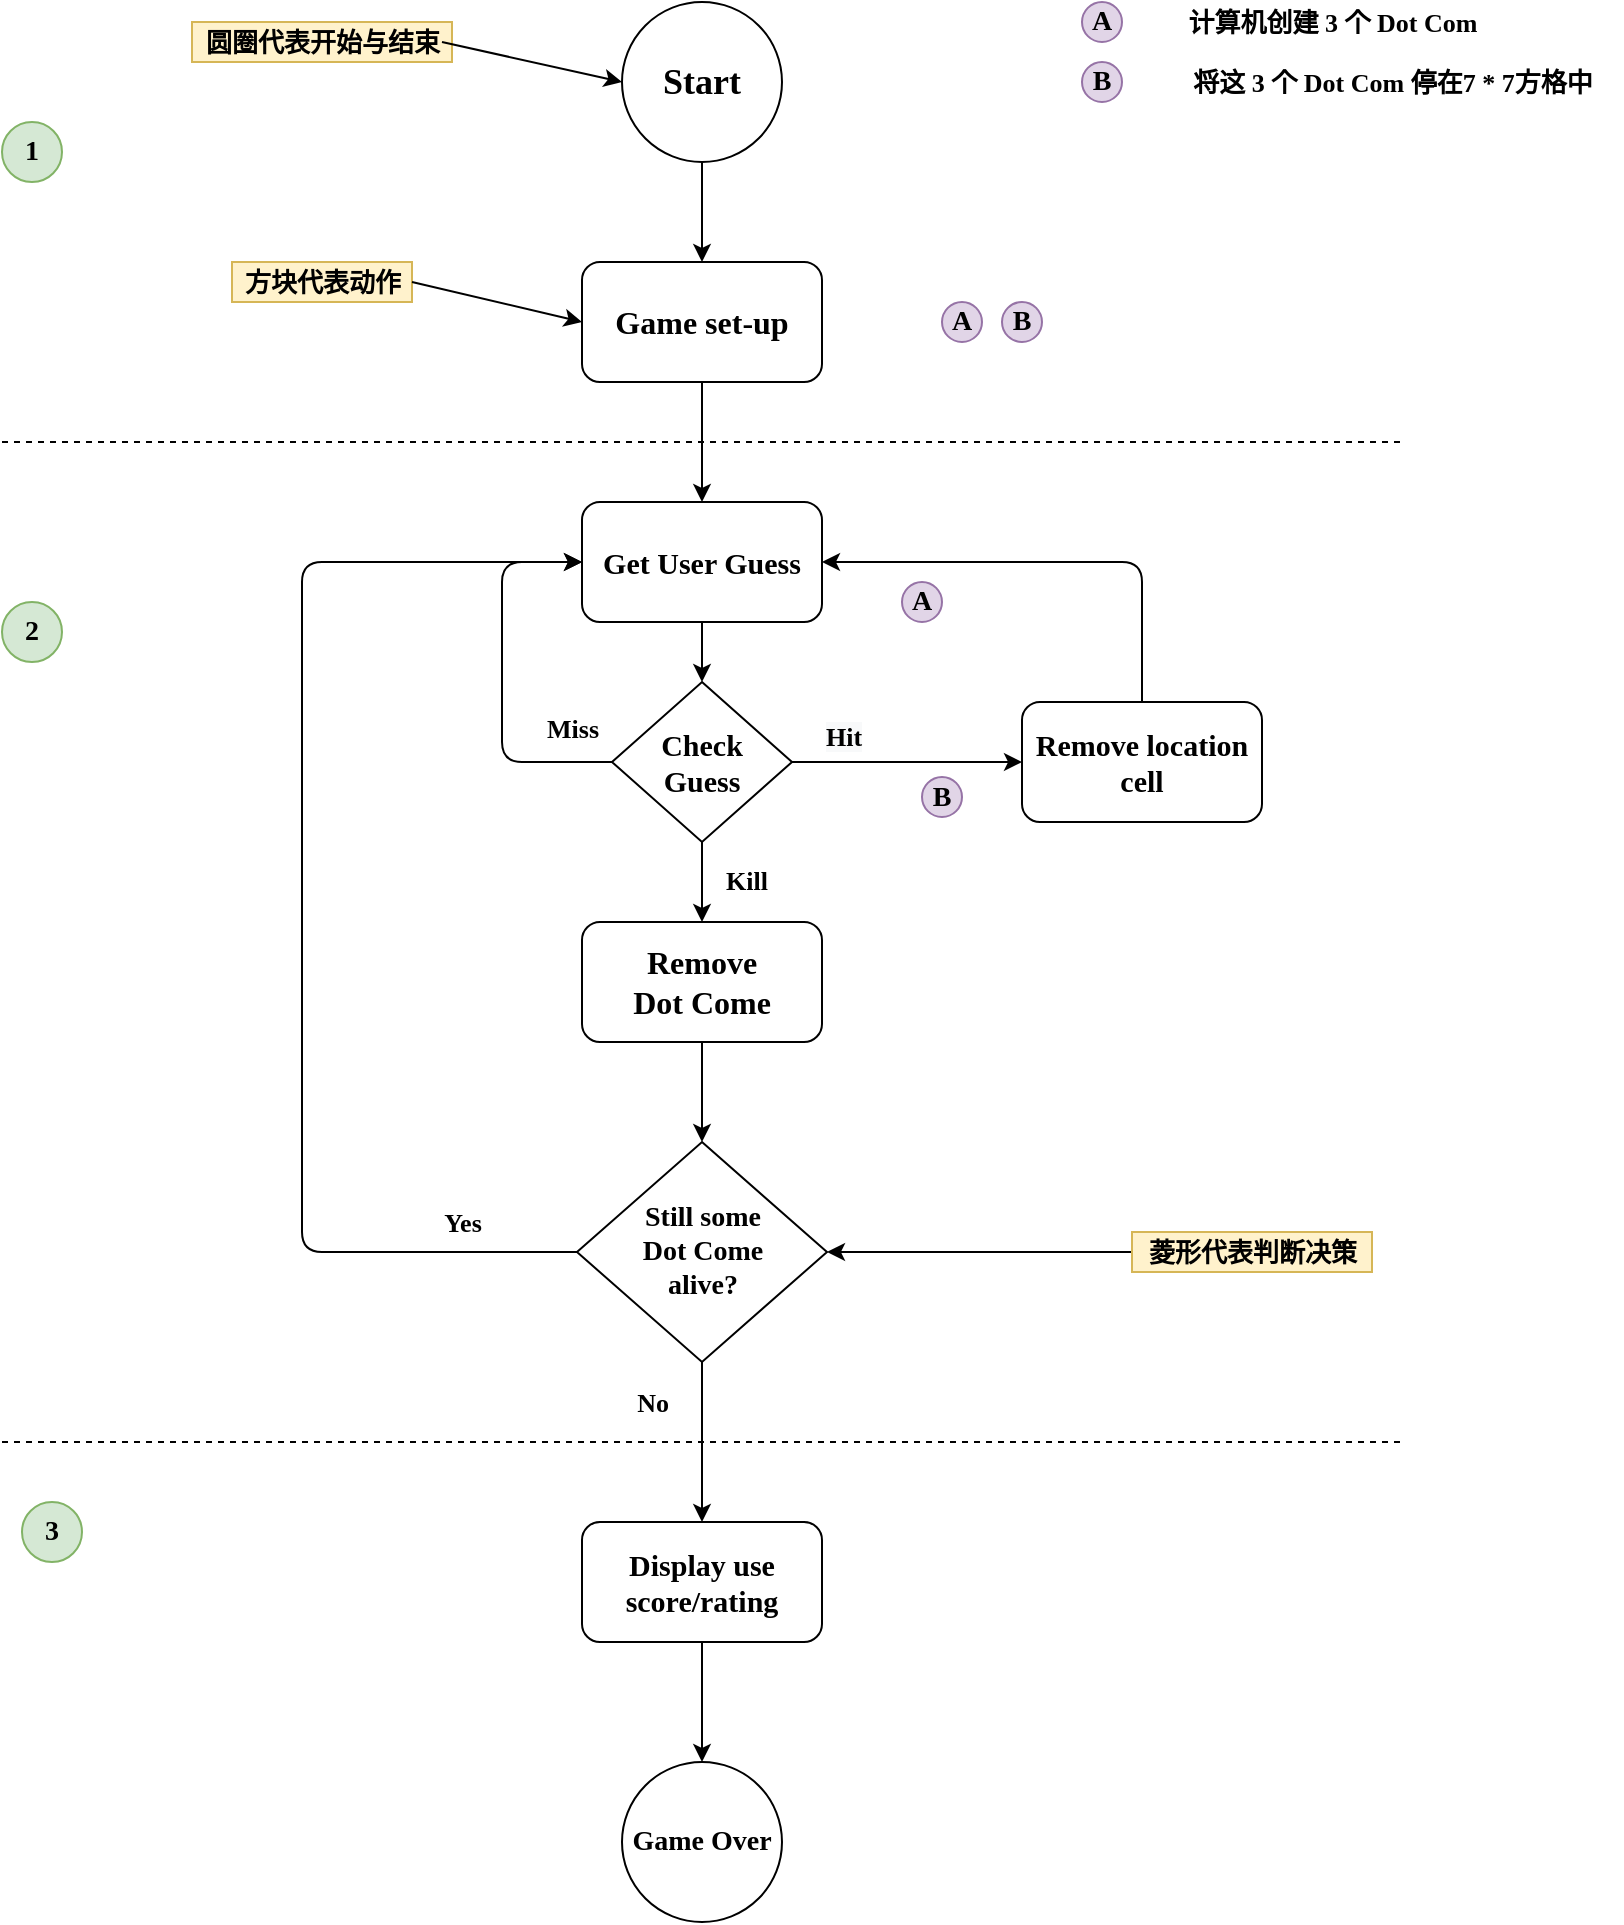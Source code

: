 <mxfile version="13.2.2" type="device"><diagram id="BOVOnZ4LHmSLqI1V3b6U" name="第 1 页"><mxGraphModel dx="1038" dy="647" grid="1" gridSize="10" guides="1" tooltips="1" connect="1" arrows="1" fold="1" page="1" pageScale="1" pageWidth="827" pageHeight="1169" math="0" shadow="0"><root><mxCell id="0"/><mxCell id="1" parent="0"/><mxCell id="Ig7sZ0mWqED4hsLJkAs0-1" value="&lt;b&gt;&lt;font face=&quot;Comic Sans MS&quot; style=&quot;font-size: 18px&quot;&gt;Start&lt;/font&gt;&lt;/b&gt;" style="ellipse;whiteSpace=wrap;html=1;aspect=fixed;" vertex="1" parent="1"><mxGeometry x="360" y="20" width="80" height="80" as="geometry"/></mxCell><mxCell id="Ig7sZ0mWqED4hsLJkAs0-3" value="&lt;b&gt;&lt;font face=&quot;Comic Sans MS&quot; style=&quot;font-size: 16px&quot;&gt;Game set-up&lt;/font&gt;&lt;/b&gt;" style="rounded=1;whiteSpace=wrap;html=1;" vertex="1" parent="1"><mxGeometry x="340" y="150" width="120" height="60" as="geometry"/></mxCell><mxCell id="Ig7sZ0mWqED4hsLJkAs0-4" value="" style="endArrow=classic;html=1;" edge="1" parent="1" target="Ig7sZ0mWqED4hsLJkAs0-3"><mxGeometry width="50" height="50" relative="1" as="geometry"><mxPoint x="400" y="100" as="sourcePoint"/><mxPoint x="450" y="50" as="targetPoint"/></mxGeometry></mxCell><mxCell id="Ig7sZ0mWqED4hsLJkAs0-7" value="&lt;font style=&quot;font-size: 13px&quot; face=&quot;Georgia&quot;&gt;&lt;b&gt;圆圈代表开始与结束&lt;/b&gt;&lt;/font&gt;" style="text;html=1;align=center;verticalAlign=middle;resizable=0;points=[];autosize=1;fillColor=#fff2cc;strokeColor=#d6b656;" vertex="1" parent="1"><mxGeometry x="145" y="30" width="130" height="20" as="geometry"/></mxCell><mxCell id="Ig7sZ0mWqED4hsLJkAs0-8" value="" style="endArrow=classic;html=1;entryX=0;entryY=0.5;entryDx=0;entryDy=0;" edge="1" parent="1" target="Ig7sZ0mWqED4hsLJkAs0-1"><mxGeometry width="50" height="50" relative="1" as="geometry"><mxPoint x="270" y="40" as="sourcePoint"/><mxPoint x="320" y="-10" as="targetPoint"/></mxGeometry></mxCell><mxCell id="Ig7sZ0mWqED4hsLJkAs0-9" value="方块代表动作" style="text;html=1;align=center;verticalAlign=middle;resizable=0;points=[];autosize=1;fillColor=#fff2cc;strokeColor=#d6b656;fontFamily=Georgia;fontStyle=1;fontSize=13;" vertex="1" parent="1"><mxGeometry x="165" y="150" width="90" height="20" as="geometry"/></mxCell><mxCell id="Ig7sZ0mWqED4hsLJkAs0-10" value="" style="endArrow=classic;html=1;fontFamily=Georgia;fontSize=13;entryX=0;entryY=0.5;entryDx=0;entryDy=0;" edge="1" parent="1" target="Ig7sZ0mWqED4hsLJkAs0-3"><mxGeometry width="50" height="50" relative="1" as="geometry"><mxPoint x="255" y="160" as="sourcePoint"/><mxPoint x="305" y="110" as="targetPoint"/></mxGeometry></mxCell><mxCell id="Ig7sZ0mWqED4hsLJkAs0-11" value="" style="endArrow=none;dashed=1;html=1;fontFamily=Georgia;fontSize=13;fontStyle=1" edge="1" parent="1"><mxGeometry width="50" height="50" relative="1" as="geometry"><mxPoint x="50" y="240" as="sourcePoint"/><mxPoint x="750" y="240" as="targetPoint"/></mxGeometry></mxCell><mxCell id="Ig7sZ0mWqED4hsLJkAs0-12" value="&lt;font face=&quot;Comic Sans MS&quot; size=&quot;1&quot;&gt;&lt;b style=&quot;font-size: 15px&quot;&gt;Get User Guess&lt;/b&gt;&lt;/font&gt;" style="rounded=1;whiteSpace=wrap;html=1;fontFamily=Georgia;fontSize=13;" vertex="1" parent="1"><mxGeometry x="340" y="270" width="120" height="60" as="geometry"/></mxCell><mxCell id="Ig7sZ0mWqED4hsLJkAs0-13" value="" style="endArrow=classic;html=1;fontFamily=Georgia;fontSize=13;exitX=0.5;exitY=1;exitDx=0;exitDy=0;entryX=0.5;entryY=0;entryDx=0;entryDy=0;" edge="1" parent="1" source="Ig7sZ0mWqED4hsLJkAs0-3" target="Ig7sZ0mWqED4hsLJkAs0-12"><mxGeometry width="50" height="50" relative="1" as="geometry"><mxPoint x="420" y="340" as="sourcePoint"/><mxPoint x="470" y="290" as="targetPoint"/></mxGeometry></mxCell><mxCell id="Ig7sZ0mWqED4hsLJkAs0-34" value="" style="edgeStyle=orthogonalEdgeStyle;rounded=0;orthogonalLoop=1;jettySize=auto;html=1;fontFamily=Georgia;fontSize=13;" edge="1" parent="1" source="Ig7sZ0mWqED4hsLJkAs0-14" target="Ig7sZ0mWqED4hsLJkAs0-33"><mxGeometry relative="1" as="geometry"/></mxCell><mxCell id="Ig7sZ0mWqED4hsLJkAs0-14" value="&lt;font face=&quot;Comic Sans MS&quot; style=&quot;font-size: 15px&quot;&gt;&lt;b&gt;Check&lt;br&gt;Guess&lt;/b&gt;&lt;/font&gt;" style="rhombus;whiteSpace=wrap;html=1;fontFamily=Georgia;fontSize=13;" vertex="1" parent="1"><mxGeometry x="355" y="360" width="90" height="80" as="geometry"/></mxCell><mxCell id="Ig7sZ0mWqED4hsLJkAs0-15" value="" style="endArrow=classic;html=1;fontFamily=Georgia;fontSize=13;exitX=0.5;exitY=1;exitDx=0;exitDy=0;entryX=0.5;entryY=0;entryDx=0;entryDy=0;" edge="1" parent="1" source="Ig7sZ0mWqED4hsLJkAs0-12" target="Ig7sZ0mWqED4hsLJkAs0-14"><mxGeometry width="50" height="50" relative="1" as="geometry"><mxPoint x="420" y="490" as="sourcePoint"/><mxPoint x="470" y="440" as="targetPoint"/></mxGeometry></mxCell><mxCell id="Ig7sZ0mWqED4hsLJkAs0-16" value="&lt;font face=&quot;Comic Sans MS&quot; size=&quot;1&quot;&gt;&lt;b style=&quot;font-size: 14px&quot;&gt;A&lt;/b&gt;&lt;/font&gt;" style="ellipse;whiteSpace=wrap;html=1;aspect=fixed;fontFamily=Georgia;fontSize=13;fillColor=#e1d5e7;strokeColor=#9673a6;" vertex="1" parent="1"><mxGeometry x="520" y="170" width="20" height="20" as="geometry"/></mxCell><mxCell id="Ig7sZ0mWqED4hsLJkAs0-17" value="&lt;font face=&quot;Comic Sans MS&quot; size=&quot;1&quot;&gt;&lt;b style=&quot;font-size: 14px&quot;&gt;B&lt;/b&gt;&lt;/font&gt;" style="ellipse;whiteSpace=wrap;html=1;aspect=fixed;fontFamily=Georgia;fontSize=13;fillColor=#e1d5e7;strokeColor=#9673a6;" vertex="1" parent="1"><mxGeometry x="550" y="170" width="20" height="20" as="geometry"/></mxCell><mxCell id="Ig7sZ0mWqED4hsLJkAs0-18" value="&lt;font face=&quot;Comic Sans MS&quot; size=&quot;1&quot;&gt;&lt;b style=&quot;font-size: 14px&quot;&gt;A&lt;/b&gt;&lt;/font&gt;" style="ellipse;whiteSpace=wrap;html=1;aspect=fixed;fontFamily=Georgia;fontSize=13;fillColor=#e1d5e7;strokeColor=#9673a6;" vertex="1" parent="1"><mxGeometry x="590" y="20" width="20" height="20" as="geometry"/></mxCell><mxCell id="Ig7sZ0mWqED4hsLJkAs0-19" value="&lt;b&gt;计算机创建 3 个 Dot Com&lt;/b&gt;" style="text;html=1;align=center;verticalAlign=middle;resizable=0;points=[];autosize=1;fontSize=13;fontFamily=Georgia;" vertex="1" parent="1"><mxGeometry x="630" y="20" width="170" height="20" as="geometry"/></mxCell><mxCell id="Ig7sZ0mWqED4hsLJkAs0-20" value="&lt;b&gt;将这 3 个 Dot Com 停在7 * 7方格中&lt;/b&gt;" style="text;html=1;align=center;verticalAlign=middle;resizable=0;points=[];autosize=1;fontSize=13;fontFamily=Georgia;" vertex="1" parent="1"><mxGeometry x="630" y="50" width="230" height="20" as="geometry"/></mxCell><mxCell id="Ig7sZ0mWqED4hsLJkAs0-21" value="&lt;font face=&quot;Comic Sans MS&quot; size=&quot;1&quot;&gt;&lt;b style=&quot;font-size: 14px&quot;&gt;B&lt;/b&gt;&lt;/font&gt;" style="ellipse;whiteSpace=wrap;html=1;aspect=fixed;fontFamily=Georgia;fontSize=13;fillColor=#e1d5e7;strokeColor=#9673a6;" vertex="1" parent="1"><mxGeometry x="590" y="50" width="20" height="20" as="geometry"/></mxCell><mxCell id="Ig7sZ0mWqED4hsLJkAs0-22" value="&lt;font face=&quot;Comic Sans MS&quot; style=&quot;font-size: 15px&quot;&gt;&lt;b&gt;Remove location cell&lt;/b&gt;&lt;/font&gt;" style="rounded=1;whiteSpace=wrap;html=1;fontFamily=Georgia;fontSize=13;" vertex="1" parent="1"><mxGeometry x="560" y="370" width="120" height="60" as="geometry"/></mxCell><mxCell id="Ig7sZ0mWqED4hsLJkAs0-23" value="" style="endArrow=classic;html=1;fontFamily=Georgia;fontSize=13;exitX=1;exitY=0.5;exitDx=0;exitDy=0;entryX=0;entryY=0.5;entryDx=0;entryDy=0;" edge="1" parent="1" source="Ig7sZ0mWqED4hsLJkAs0-14" target="Ig7sZ0mWqED4hsLJkAs0-22"><mxGeometry width="50" height="50" relative="1" as="geometry"><mxPoint x="430" y="590" as="sourcePoint"/><mxPoint x="480" y="540" as="targetPoint"/></mxGeometry></mxCell><mxCell id="Ig7sZ0mWqED4hsLJkAs0-24" value="" style="endArrow=classic;html=1;fontFamily=Georgia;fontSize=13;exitX=0.5;exitY=0;exitDx=0;exitDy=0;entryX=1;entryY=0.5;entryDx=0;entryDy=0;" edge="1" parent="1" source="Ig7sZ0mWqED4hsLJkAs0-22" target="Ig7sZ0mWqED4hsLJkAs0-12"><mxGeometry width="50" height="50" relative="1" as="geometry"><mxPoint x="430" y="590" as="sourcePoint"/><mxPoint x="480" y="540" as="targetPoint"/><Array as="points"><mxPoint x="620" y="300"/></Array></mxGeometry></mxCell><mxCell id="Ig7sZ0mWqED4hsLJkAs0-25" value="&lt;font face=&quot;Comic Sans MS&quot; size=&quot;1&quot;&gt;&lt;b style=&quot;font-size: 14px&quot;&gt;A&lt;/b&gt;&lt;/font&gt;" style="ellipse;whiteSpace=wrap;html=1;aspect=fixed;fontFamily=Georgia;fontSize=13;fillColor=#e1d5e7;strokeColor=#9673a6;" vertex="1" parent="1"><mxGeometry x="500" y="310" width="20" height="20" as="geometry"/></mxCell><mxCell id="Ig7sZ0mWqED4hsLJkAs0-28" value="&lt;font face=&quot;Comic Sans MS&quot;&gt;&lt;span style=&quot;font-size: 14px&quot;&gt;&lt;b&gt;1&lt;/b&gt;&lt;/span&gt;&lt;/font&gt;" style="ellipse;whiteSpace=wrap;html=1;aspect=fixed;fontFamily=Georgia;fontSize=13;fillColor=#d5e8d4;strokeColor=#82b366;" vertex="1" parent="1"><mxGeometry x="50" y="80" width="30" height="30" as="geometry"/></mxCell><mxCell id="Ig7sZ0mWqED4hsLJkAs0-29" value="&lt;font face=&quot;Comic Sans MS&quot;&gt;&lt;span style=&quot;font-size: 14px&quot;&gt;&lt;b&gt;2&lt;/b&gt;&lt;/span&gt;&lt;/font&gt;" style="ellipse;whiteSpace=wrap;html=1;aspect=fixed;fontFamily=Georgia;fontSize=13;fillColor=#d5e8d4;strokeColor=#82b366;" vertex="1" parent="1"><mxGeometry x="50" y="320" width="30" height="30" as="geometry"/></mxCell><mxCell id="Ig7sZ0mWqED4hsLJkAs0-30" value="" style="endArrow=classic;html=1;fontFamily=Georgia;fontSize=13;exitX=0;exitY=0.5;exitDx=0;exitDy=0;entryX=0;entryY=0.5;entryDx=0;entryDy=0;" edge="1" parent="1" source="Ig7sZ0mWqED4hsLJkAs0-14" target="Ig7sZ0mWqED4hsLJkAs0-12"><mxGeometry width="50" height="50" relative="1" as="geometry"><mxPoint x="430" y="290" as="sourcePoint"/><mxPoint x="480" y="240" as="targetPoint"/><Array as="points"><mxPoint x="300" y="400"/><mxPoint x="300" y="300"/></Array></mxGeometry></mxCell><mxCell id="Ig7sZ0mWqED4hsLJkAs0-31" value="&lt;b style=&quot;font-family: &amp;#34;comic sans ms&amp;#34;&quot;&gt;Miss&lt;/b&gt;" style="text;html=1;align=center;verticalAlign=middle;resizable=0;points=[];autosize=1;fontSize=13;fontFamily=Georgia;" vertex="1" parent="1"><mxGeometry x="315" y="372.5" width="40" height="20" as="geometry"/></mxCell><mxCell id="Ig7sZ0mWqED4hsLJkAs0-32" value="&lt;b style=&quot;color: rgb(0 , 0 , 0) ; font-family: &amp;#34;comic sans ms&amp;#34; ; font-size: 13px ; font-style: normal ; letter-spacing: normal ; text-align: center ; text-indent: 0px ; text-transform: none ; word-spacing: 0px ; background-color: rgb(248 , 249 , 250)&quot;&gt;Hit&lt;/b&gt;" style="text;whiteSpace=wrap;html=1;fontSize=13;fontFamily=Georgia;" vertex="1" parent="1"><mxGeometry x="460" y="372.5" width="30" height="35" as="geometry"/></mxCell><mxCell id="Ig7sZ0mWqED4hsLJkAs0-37" value="" style="edgeStyle=orthogonalEdgeStyle;rounded=0;orthogonalLoop=1;jettySize=auto;html=1;fontFamily=Georgia;fontSize=13;" edge="1" parent="1" source="Ig7sZ0mWqED4hsLJkAs0-33" target="Ig7sZ0mWqED4hsLJkAs0-36"><mxGeometry relative="1" as="geometry"/></mxCell><mxCell id="Ig7sZ0mWqED4hsLJkAs0-33" value="&lt;font face=&quot;Comic Sans MS&quot; style=&quot;font-size: 16px&quot;&gt;&lt;b&gt;Remove&lt;br&gt;Dot Come&lt;/b&gt;&lt;/font&gt;" style="rounded=1;whiteSpace=wrap;html=1;fontFamily=Georgia;fontSize=13;" vertex="1" parent="1"><mxGeometry x="340" y="480" width="120" height="60" as="geometry"/></mxCell><mxCell id="Ig7sZ0mWqED4hsLJkAs0-35" value="&lt;div style=&quot;text-align: center&quot;&gt;&lt;span&gt;&lt;font face=&quot;comic sans ms&quot;&gt;&lt;b&gt;Kill&lt;/b&gt;&lt;/font&gt;&lt;/span&gt;&lt;/div&gt;" style="text;whiteSpace=wrap;html=1;fontSize=13;fontFamily=Georgia;" vertex="1" parent="1"><mxGeometry x="410" y="445" width="30" height="35" as="geometry"/></mxCell><mxCell id="Ig7sZ0mWqED4hsLJkAs0-45" value="" style="edgeStyle=orthogonalEdgeStyle;rounded=0;orthogonalLoop=1;jettySize=auto;html=1;fontFamily=Georgia;fontSize=13;" edge="1" parent="1" source="Ig7sZ0mWqED4hsLJkAs0-36" target="Ig7sZ0mWqED4hsLJkAs0-43"><mxGeometry relative="1" as="geometry"/></mxCell><mxCell id="Ig7sZ0mWqED4hsLJkAs0-36" value="&lt;font face=&quot;Comic Sans MS&quot; style=&quot;font-size: 14px&quot;&gt;&lt;b&gt;Still some&lt;br&gt;Dot Come&lt;br&gt;alive?&lt;/b&gt;&lt;/font&gt;" style="rhombus;whiteSpace=wrap;html=1;fontFamily=Georgia;fontSize=13;" vertex="1" parent="1"><mxGeometry x="337.5" y="590" width="125" height="110" as="geometry"/></mxCell><mxCell id="Ig7sZ0mWqED4hsLJkAs0-40" value="" style="edgeStyle=orthogonalEdgeStyle;rounded=0;orthogonalLoop=1;jettySize=auto;html=1;fontFamily=Georgia;fontSize=13;entryX=1;entryY=0.5;entryDx=0;entryDy=0;" edge="1" parent="1" source="Ig7sZ0mWqED4hsLJkAs0-38" target="Ig7sZ0mWqED4hsLJkAs0-36"><mxGeometry relative="1" as="geometry"><mxPoint x="535" y="645" as="targetPoint"/></mxGeometry></mxCell><mxCell id="Ig7sZ0mWqED4hsLJkAs0-38" value="&lt;font face=&quot;Georgia&quot;&gt;&lt;span style=&quot;font-size: 13px&quot;&gt;&lt;b&gt;菱形代表判断决策&lt;/b&gt;&lt;/span&gt;&lt;/font&gt;" style="text;html=1;align=center;verticalAlign=middle;resizable=0;points=[];autosize=1;fillColor=#fff2cc;strokeColor=#d6b656;" vertex="1" parent="1"><mxGeometry x="615" y="635" width="120" height="20" as="geometry"/></mxCell><mxCell id="Ig7sZ0mWqED4hsLJkAs0-41" value="" style="endArrow=classic;html=1;fontFamily=Georgia;fontSize=13;exitX=0;exitY=0.5;exitDx=0;exitDy=0;entryX=0;entryY=0.5;entryDx=0;entryDy=0;" edge="1" parent="1" source="Ig7sZ0mWqED4hsLJkAs0-36" target="Ig7sZ0mWqED4hsLJkAs0-12"><mxGeometry width="50" height="50" relative="1" as="geometry"><mxPoint x="460" y="580" as="sourcePoint"/><mxPoint x="510" y="530" as="targetPoint"/><Array as="points"><mxPoint x="200" y="645"/><mxPoint x="200" y="440"/><mxPoint x="200" y="300"/></Array></mxGeometry></mxCell><mxCell id="Ig7sZ0mWqED4hsLJkAs0-42" value="&lt;font face=&quot;Comic Sans MS&quot;&gt;&lt;b&gt;Yes&lt;/b&gt;&lt;/font&gt;" style="text;html=1;align=center;verticalAlign=middle;resizable=0;points=[];autosize=1;fontSize=13;fontFamily=Georgia;" vertex="1" parent="1"><mxGeometry x="260" y="620" width="40" height="20" as="geometry"/></mxCell><mxCell id="Ig7sZ0mWqED4hsLJkAs0-52" value="" style="edgeStyle=orthogonalEdgeStyle;rounded=0;orthogonalLoop=1;jettySize=auto;html=1;fontFamily=Georgia;fontSize=13;" edge="1" parent="1" source="Ig7sZ0mWqED4hsLJkAs0-43" target="Ig7sZ0mWqED4hsLJkAs0-51"><mxGeometry relative="1" as="geometry"/></mxCell><mxCell id="Ig7sZ0mWqED4hsLJkAs0-43" value="&lt;font face=&quot;Comic Sans MS&quot; style=&quot;font-size: 15px&quot;&gt;&lt;b&gt;Display use&lt;br&gt;score/rating&lt;/b&gt;&lt;/font&gt;" style="rounded=1;whiteSpace=wrap;html=1;fontFamily=Georgia;fontSize=13;" vertex="1" parent="1"><mxGeometry x="340" y="780" width="120" height="60" as="geometry"/></mxCell><mxCell id="Ig7sZ0mWqED4hsLJkAs0-44" value="" style="endArrow=none;dashed=1;html=1;fontFamily=Georgia;fontSize=13;fontStyle=1" edge="1" parent="1"><mxGeometry width="50" height="50" relative="1" as="geometry"><mxPoint x="50" y="740" as="sourcePoint"/><mxPoint x="750" y="740" as="targetPoint"/></mxGeometry></mxCell><mxCell id="Ig7sZ0mWqED4hsLJkAs0-46" value="&lt;font face=&quot;Comic Sans MS&quot; size=&quot;1&quot;&gt;&lt;b style=&quot;font-size: 13px&quot;&gt;No&lt;/b&gt;&lt;/font&gt;" style="text;html=1;align=center;verticalAlign=middle;resizable=0;points=[];autosize=1;fontSize=13;fontFamily=Georgia;" vertex="1" parent="1"><mxGeometry x="360" y="710" width="30" height="20" as="geometry"/></mxCell><mxCell id="Ig7sZ0mWqED4hsLJkAs0-48" value="&lt;font face=&quot;Comic Sans MS&quot; size=&quot;1&quot;&gt;&lt;b style=&quot;font-size: 14px&quot;&gt;B&lt;/b&gt;&lt;/font&gt;" style="ellipse;whiteSpace=wrap;html=1;aspect=fixed;fontFamily=Georgia;fontSize=13;fillColor=#e1d5e7;strokeColor=#9673a6;" vertex="1" parent="1"><mxGeometry x="510" y="407.5" width="20" height="20" as="geometry"/></mxCell><mxCell id="Ig7sZ0mWqED4hsLJkAs0-49" value="&lt;font face=&quot;Comic Sans MS&quot;&gt;&lt;span style=&quot;font-size: 14px&quot;&gt;&lt;b&gt;3&lt;/b&gt;&lt;/span&gt;&lt;/font&gt;" style="ellipse;whiteSpace=wrap;html=1;aspect=fixed;fontFamily=Georgia;fontSize=13;fillColor=#d5e8d4;strokeColor=#82b366;" vertex="1" parent="1"><mxGeometry x="60" y="770" width="30" height="30" as="geometry"/></mxCell><mxCell id="Ig7sZ0mWqED4hsLJkAs0-51" value="&lt;font face=&quot;Comic Sans MS&quot; size=&quot;1&quot;&gt;&lt;b style=&quot;font-size: 14px&quot;&gt;Game Over&lt;/b&gt;&lt;/font&gt;" style="ellipse;whiteSpace=wrap;html=1;aspect=fixed;fontFamily=Georgia;fontSize=13;" vertex="1" parent="1"><mxGeometry x="360" y="900" width="80" height="80" as="geometry"/></mxCell></root></mxGraphModel></diagram></mxfile>